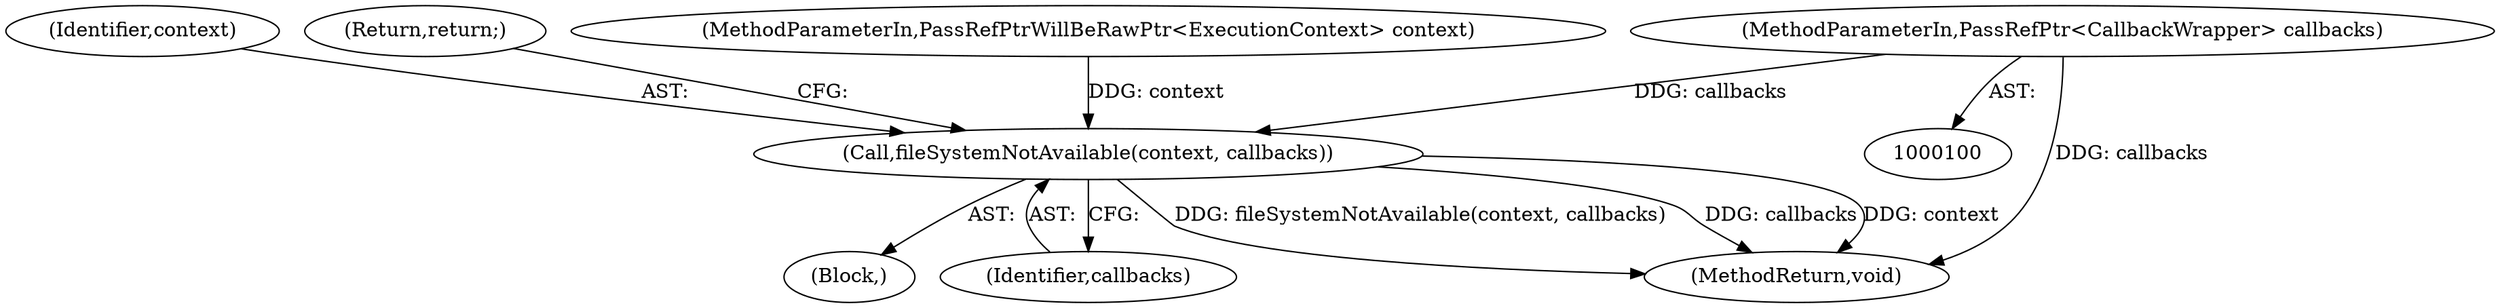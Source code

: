 digraph "1_Chrome_02c8303512ebed345011f7b545e2f418799be2f0_18@del" {
"1000103" [label="(MethodParameterIn,PassRefPtr<CallbackWrapper> callbacks)"];
"1000109" [label="(Call,fileSystemNotAvailable(context, callbacks))"];
"1000111" [label="(Identifier,callbacks)"];
"1000103" [label="(MethodParameterIn,PassRefPtr<CallbackWrapper> callbacks)"];
"1000108" [label="(Block,)"];
"1000109" [label="(Call,fileSystemNotAvailable(context, callbacks))"];
"1000110" [label="(Identifier,context)"];
"1000112" [label="(Return,return;)"];
"1000116" [label="(MethodReturn,void)"];
"1000101" [label="(MethodParameterIn,PassRefPtrWillBeRawPtr<ExecutionContext> context)"];
"1000103" -> "1000100"  [label="AST: "];
"1000103" -> "1000116"  [label="DDG: callbacks"];
"1000103" -> "1000109"  [label="DDG: callbacks"];
"1000109" -> "1000108"  [label="AST: "];
"1000109" -> "1000111"  [label="CFG: "];
"1000110" -> "1000109"  [label="AST: "];
"1000111" -> "1000109"  [label="AST: "];
"1000112" -> "1000109"  [label="CFG: "];
"1000109" -> "1000116"  [label="DDG: callbacks"];
"1000109" -> "1000116"  [label="DDG: context"];
"1000109" -> "1000116"  [label="DDG: fileSystemNotAvailable(context, callbacks)"];
"1000101" -> "1000109"  [label="DDG: context"];
}
